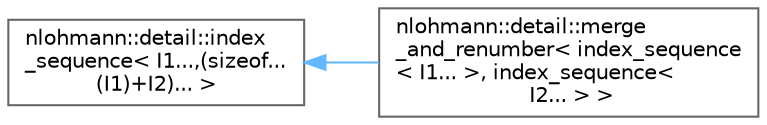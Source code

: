 digraph "类继承关系图"
{
 // LATEX_PDF_SIZE
  bgcolor="transparent";
  edge [fontname=Helvetica,fontsize=10,labelfontname=Helvetica,labelfontsize=10];
  node [fontname=Helvetica,fontsize=10,shape=box,height=0.2,width=0.4];
  rankdir="LR";
  Node0 [id="Node000000",label="nlohmann::detail::index\l_sequence\< I1...,(sizeof...\l(I1)+I2)... \>",height=0.2,width=0.4,color="grey40", fillcolor="white", style="filled",URL="$structnlohmann_1_1detail_1_1index__sequence.html",tooltip=" "];
  Node0 -> Node1 [id="edge5690_Node000000_Node000001",dir="back",color="steelblue1",style="solid",tooltip=" "];
  Node1 [id="Node000001",label="nlohmann::detail::merge\l_and_renumber\< index_sequence\l\< I1... \>, index_sequence\<\l I2... \> \>",height=0.2,width=0.4,color="grey40", fillcolor="white", style="filled",URL="$structnlohmann_1_1detail_1_1merge__and__renumber_3_01index__sequence_3_01_i1_8_8_8_01_4_00_01indf5ec8c9c7b5107e4b381e3ca4c1be2ca.html",tooltip=" "];
}
